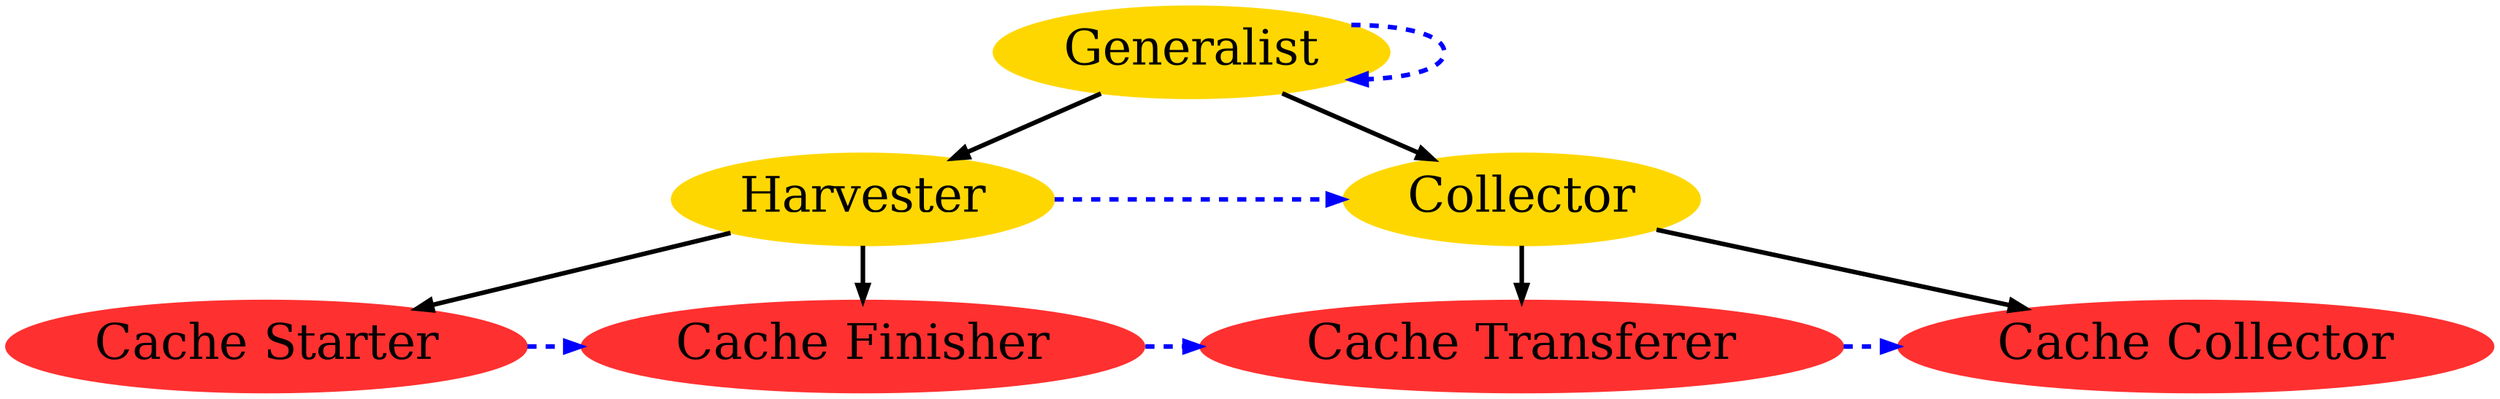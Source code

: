 digraph tdgraph {
        nodesep=0.5
        node [style=filled,fontsize=32];
        edge[penwidth=3]
        graph [ordering="out"];
        {
                rank=0;
                "0" [label="Generalist",color="gold"];
        }
        {
                rank=1;
                "1" [label="Harvester",color="gold"];
                "2" [label="Collector",color="gold"];
        }
        {
                rank=2
                "3" [label="Cache Starter",color="firebrick1"];
                "4" [label="Cache Finisher",color="firebrick1"];
                "5" [label="Cache Transferer",color="firebrick1"];
                "6" [label="Cache Collector",color="firebrick1"];
        }

        // Decomposition edges

        "0" -> "1"
        "0" -> "2";


        "1" -> "3";
        "1" -> "4";
        "2" -> "5";
        "2" -> "6";
        // Sequence edges
        "0" -> "0" [color=blue,constraint=false, style=dashed];
        "1" -> "2" [color=blue,constraint=false, style=dashed];
        "3" -> "4" -> "5" -> "6" [color=blue, constraint=false, style=dashed];

        }
